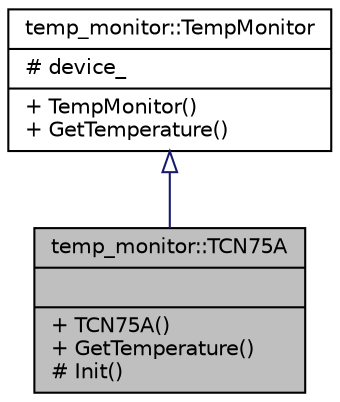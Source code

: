digraph "temp_monitor::TCN75A"
{
 // LATEX_PDF_SIZE
  edge [fontname="Helvetica",fontsize="10",labelfontname="Helvetica",labelfontsize="10"];
  node [fontname="Helvetica",fontsize="10",shape=record];
  Node1 [label="{temp_monitor::TCN75A\n||+ TCN75A()\l+ GetTemperature()\l# Init()\l}",height=0.2,width=0.4,color="black", fillcolor="grey75", style="filled", fontcolor="black",tooltip=" "];
  Node2 -> Node1 [dir="back",color="midnightblue",fontsize="10",style="solid",arrowtail="onormal",fontname="Helvetica"];
  Node2 [label="{temp_monitor::TempMonitor\n|# device_\l|+ TempMonitor()\l+ GetTemperature()\l}",height=0.2,width=0.4,color="black", fillcolor="white", style="filled",URL="$classtemp__monitor_1_1TempMonitor.html",tooltip=" "];
}
